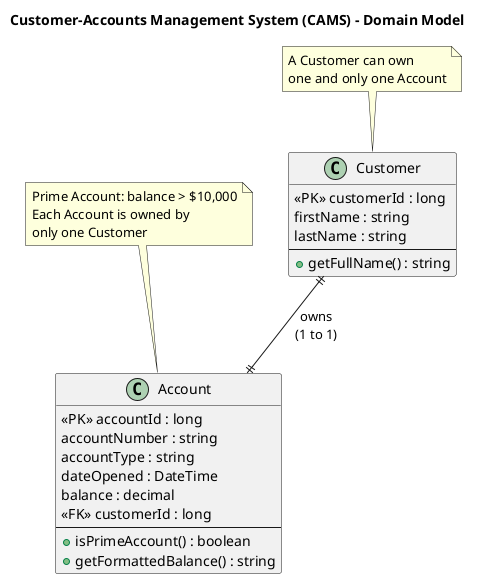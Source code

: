 @startuml CAMS Domain Model

!define ENTITY class
!define PK <<PK>>
!define FK <<FK>>

title Customer-Accounts Management System (CAMS) - Domain Model

ENTITY Customer {
    PK customerId : long
    firstName : string
    lastName : string
    --
    + getFullName() : string
}

ENTITY Account {
    PK accountId : long
    accountNumber : string
    accountType : string
    dateOpened : DateTime
    balance : decimal
    FK customerId : long
    --
    + isPrimeAccount() : boolean
    + getFormattedBalance() : string
}

' Relationship
Customer ||--|| Account : "owns\n(1 to 1)"

note top of Customer
  A Customer can own
  one and only one Account
end note

note top of Account
  Prime Account: balance > $10,000
  Each Account is owned by
  only one Customer
end note

@enduml
